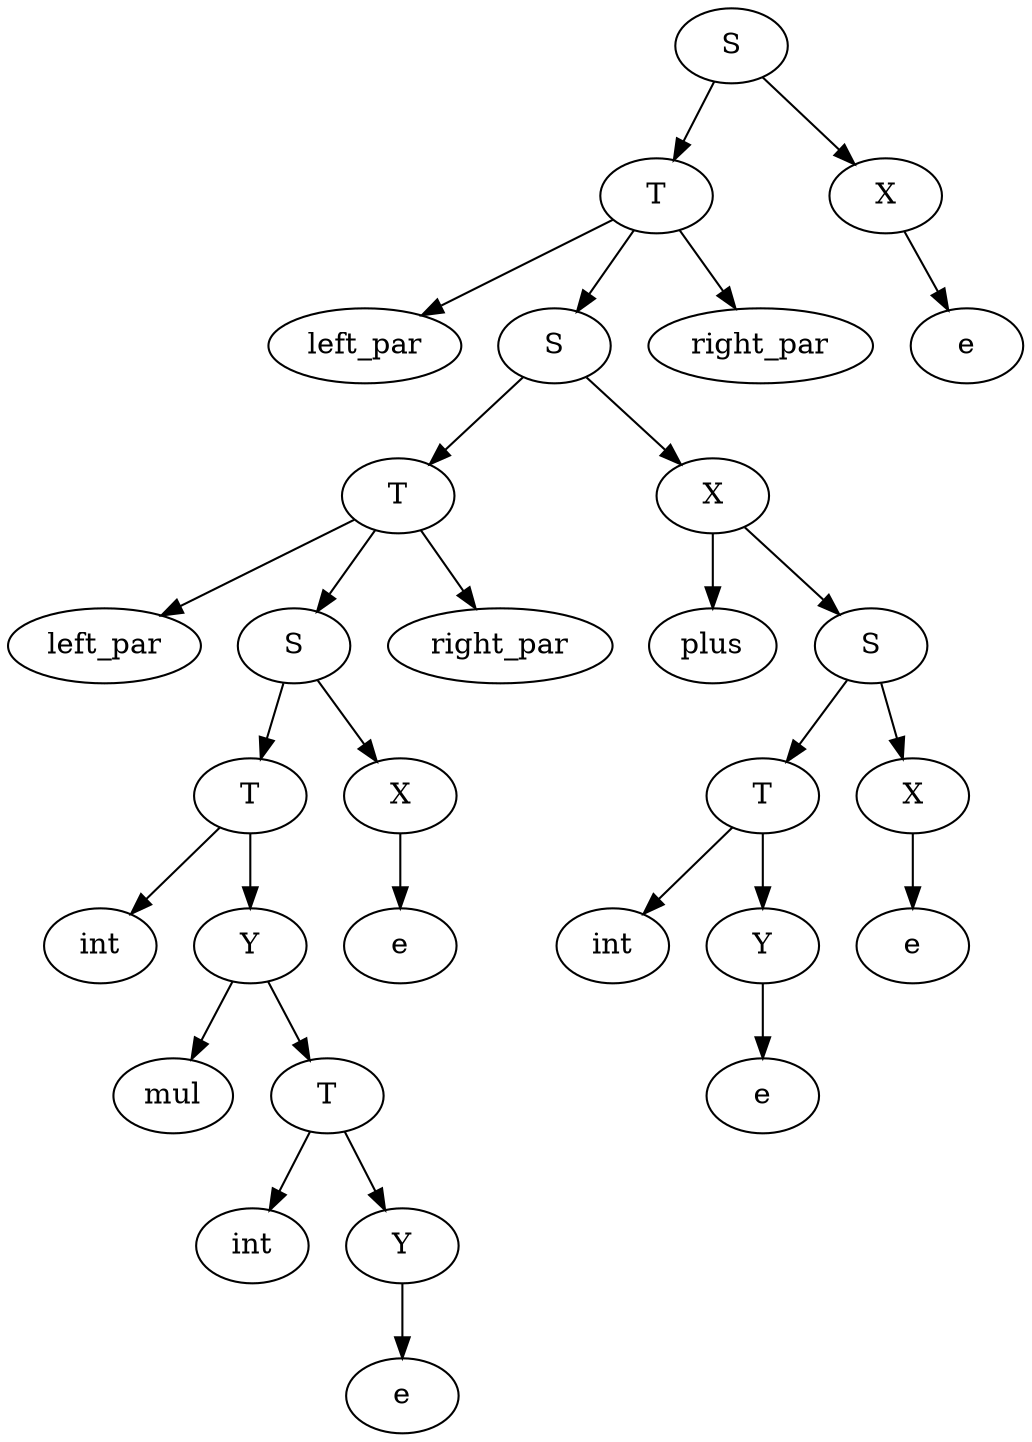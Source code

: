 digraph G {
  node0 [label="S", shape=ellipse];
  node0 -> node1;
  node1 [label="T", shape=ellipse];
  node1 -> node2;
  node2 [label="left_par", shape=ellipse];
  node1 -> node3;
  node3 [label="S", shape=ellipse];
  node3 -> node4;
  node4 [label="T", shape=ellipse];
  node4 -> node5;
  node5 [label="left_par", shape=ellipse];
  node4 -> node6;
  node6 [label="S", shape=ellipse];
  node6 -> node7;
  node7 [label="T", shape=ellipse];
  node7 -> node8;
  node8 [label="int", shape=ellipse];
  node7 -> node9;
  node9 [label="Y", shape=ellipse];
  node9 -> node10;
  node10 [label="mul", shape=ellipse];
  node9 -> node11;
  node11 [label="T", shape=ellipse];
  node11 -> node12;
  node12 [label="int", shape=ellipse];
  node11 -> node13;
  node13 [label="Y", shape=ellipse];
  node13 -> node14;
  node14 [label="e", shape=ellipse];
  node6 -> node15;
  node15 [label="X", shape=ellipse];
  node15 -> node16;
  node16 [label="e", shape=ellipse];
  node4 -> node17;
  node17 [label="right_par", shape=ellipse];
  node3 -> node18;
  node18 [label="X", shape=ellipse];
  node18 -> node19;
  node19 [label="plus", shape=ellipse];
  node18 -> node20;
  node20 [label="S", shape=ellipse];
  node20 -> node21;
  node21 [label="T", shape=ellipse];
  node21 -> node22;
  node22 [label="int", shape=ellipse];
  node21 -> node23;
  node23 [label="Y", shape=ellipse];
  node23 -> node24;
  node24 [label="e", shape=ellipse];
  node20 -> node25;
  node25 [label="X", shape=ellipse];
  node25 -> node26;
  node26 [label="e", shape=ellipse];
  node1 -> node27;
  node27 [label="right_par", shape=ellipse];
  node0 -> node28;
  node28 [label="X", shape=ellipse];
  node28 -> node29;
  node29 [label="e", shape=ellipse];
}